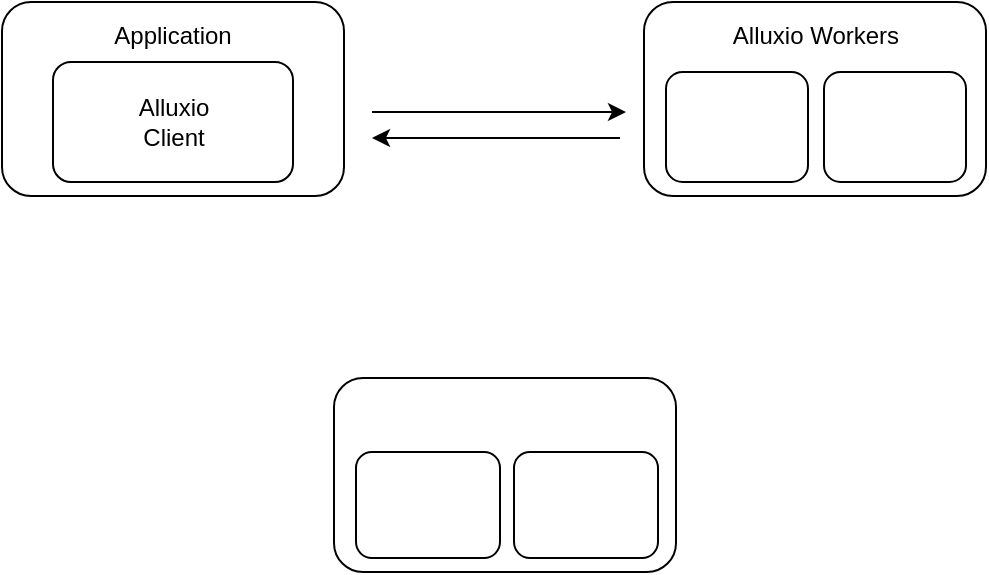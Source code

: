 <mxfile version="20.0.1" type="github">
  <diagram id="R8gfX2kJp3bUNgBtq2-Y" name="第 1 页">
    <mxGraphModel dx="1550" dy="835" grid="0" gridSize="10" guides="1" tooltips="1" connect="1" arrows="1" fold="1" page="1" pageScale="1" pageWidth="827" pageHeight="1169" math="0" shadow="0">
      <root>
        <mxCell id="0" />
        <mxCell id="1" parent="0" />
        <mxCell id="f_0assqTDU02tBPkIdf6-1" value="" style="rounded=1;whiteSpace=wrap;html=1;" vertex="1" parent="1">
          <mxGeometry x="124" y="202" width="171" height="97" as="geometry" />
        </mxCell>
        <mxCell id="f_0assqTDU02tBPkIdf6-2" value="" style="rounded=1;whiteSpace=wrap;html=1;" vertex="1" parent="1">
          <mxGeometry x="290" y="390" width="171" height="97" as="geometry" />
        </mxCell>
        <mxCell id="f_0assqTDU02tBPkIdf6-3" value="" style="rounded=1;whiteSpace=wrap;html=1;" vertex="1" parent="1">
          <mxGeometry x="445" y="202" width="171" height="97" as="geometry" />
        </mxCell>
        <mxCell id="f_0assqTDU02tBPkIdf6-4" value="" style="endArrow=classic;html=1;rounded=0;" edge="1" parent="1">
          <mxGeometry width="50" height="50" relative="1" as="geometry">
            <mxPoint x="309" y="257" as="sourcePoint" />
            <mxPoint x="436" y="257" as="targetPoint" />
          </mxGeometry>
        </mxCell>
        <mxCell id="f_0assqTDU02tBPkIdf6-5" value="" style="endArrow=classic;html=1;rounded=0;" edge="1" parent="1">
          <mxGeometry width="50" height="50" relative="1" as="geometry">
            <mxPoint x="433" y="270" as="sourcePoint" />
            <mxPoint x="309" y="270" as="targetPoint" />
          </mxGeometry>
        </mxCell>
        <mxCell id="f_0assqTDU02tBPkIdf6-6" value="" style="rounded=1;whiteSpace=wrap;html=1;" vertex="1" parent="1">
          <mxGeometry x="149.5" y="232" width="120" height="60" as="geometry" />
        </mxCell>
        <mxCell id="f_0assqTDU02tBPkIdf6-7" value="" style="rounded=1;whiteSpace=wrap;html=1;" vertex="1" parent="1">
          <mxGeometry x="456" y="237" width="71" height="55" as="geometry" />
        </mxCell>
        <mxCell id="f_0assqTDU02tBPkIdf6-8" value="" style="rounded=1;whiteSpace=wrap;html=1;" vertex="1" parent="1">
          <mxGeometry x="535" y="237" width="71" height="55" as="geometry" />
        </mxCell>
        <mxCell id="f_0assqTDU02tBPkIdf6-10" value="" style="rounded=1;whiteSpace=wrap;html=1;" vertex="1" parent="1">
          <mxGeometry x="380" y="427" width="72" height="53" as="geometry" />
        </mxCell>
        <mxCell id="f_0assqTDU02tBPkIdf6-11" value="" style="rounded=1;whiteSpace=wrap;html=1;" vertex="1" parent="1">
          <mxGeometry x="301" y="427" width="72" height="53" as="geometry" />
        </mxCell>
        <mxCell id="f_0assqTDU02tBPkIdf6-12" value="Application" style="text;html=1;strokeColor=none;fillColor=none;align=center;verticalAlign=middle;whiteSpace=wrap;rounded=0;" vertex="1" parent="1">
          <mxGeometry x="171.25" y="206" width="76.5" height="26" as="geometry" />
        </mxCell>
        <mxCell id="f_0assqTDU02tBPkIdf6-13" value="Alluxio Client" style="text;html=1;strokeColor=none;fillColor=none;align=center;verticalAlign=middle;whiteSpace=wrap;rounded=0;" vertex="1" parent="1">
          <mxGeometry x="180" y="247" width="60" height="30" as="geometry" />
        </mxCell>
        <mxCell id="f_0assqTDU02tBPkIdf6-14" value="Alluxio Workers" style="text;html=1;strokeColor=none;fillColor=none;align=center;verticalAlign=middle;whiteSpace=wrap;rounded=0;" vertex="1" parent="1">
          <mxGeometry x="483.5" y="204" width="94" height="30" as="geometry" />
        </mxCell>
      </root>
    </mxGraphModel>
  </diagram>
</mxfile>
